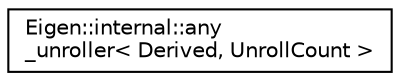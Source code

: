 digraph "Graphical Class Hierarchy"
{
  edge [fontname="Helvetica",fontsize="10",labelfontname="Helvetica",labelfontsize="10"];
  node [fontname="Helvetica",fontsize="10",shape=record];
  rankdir="LR";
  Node1 [label="Eigen::internal::any\l_unroller\< Derived, UnrollCount \>",height=0.2,width=0.4,color="black", fillcolor="white", style="filled",URL="$struct_eigen_1_1internal_1_1any__unroller.html"];
}
